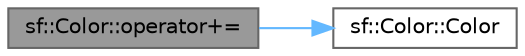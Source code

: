 digraph "sf::Color::operator+="
{
 // LATEX_PDF_SIZE
  bgcolor="transparent";
  edge [fontname=Helvetica,fontsize=10,labelfontname=Helvetica,labelfontsize=10];
  node [fontname=Helvetica,fontsize=10,shape=box,height=0.2,width=0.4];
  rankdir="LR";
  Node1 [id="Node000001",label="sf::Color::operator+=",height=0.2,width=0.4,color="gray40", fillcolor="grey60", style="filled", fontcolor="black",tooltip="Overload of the binary += operator."];
  Node1 -> Node2 [id="edge1_Node000001_Node000002",color="steelblue1",style="solid",tooltip=" "];
  Node2 [id="Node000002",label="sf::Color::Color",height=0.2,width=0.4,color="grey40", fillcolor="white", style="filled",URL="$classsf_1_1_color.html#ac2eb4393fb11ad3fa3ccf34e92fe08e4",tooltip="Default constructor."];
}
